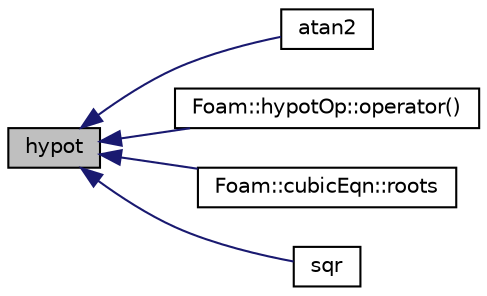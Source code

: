 digraph "hypot"
{
  bgcolor="transparent";
  edge [fontname="Helvetica",fontsize="10",labelfontname="Helvetica",labelfontsize="10"];
  node [fontname="Helvetica",fontsize="10",shape=record];
  rankdir="LR";
  Node1 [label="hypot",height=0.2,width=0.4,color="black", fillcolor="grey75", style="filled" fontcolor="black"];
  Node1 -> Node2 [dir="back",color="midnightblue",fontsize="10",style="solid",fontname="Helvetica"];
  Node2 [label="atan2",height=0.2,width=0.4,color="black",URL="$namespaceFoam.html#abeeb77004af1a05b3716c5708c44c0f1"];
  Node1 -> Node3 [dir="back",color="midnightblue",fontsize="10",style="solid",fontname="Helvetica"];
  Node3 [label="Foam::hypotOp::operator()",height=0.2,width=0.4,color="black",URL="$structFoam_1_1hypotOp.html#a4ba99f52243148982151422cff6f4b6c"];
  Node1 -> Node4 [dir="back",color="midnightblue",fontsize="10",style="solid",fontname="Helvetica"];
  Node4 [label="Foam::cubicEqn::roots",height=0.2,width=0.4,color="black",URL="$classFoam_1_1cubicEqn.html#a2fa09dffd36e0606bc255750a34184fc",tooltip="Get the roots. "];
  Node1 -> Node5 [dir="back",color="midnightblue",fontsize="10",style="solid",fontname="Helvetica"];
  Node5 [label="sqr",height=0.2,width=0.4,color="black",URL="$namespaceFoam.html#ae5aa06b55fa28c6d5d789ce284ae1c5f"];
}
